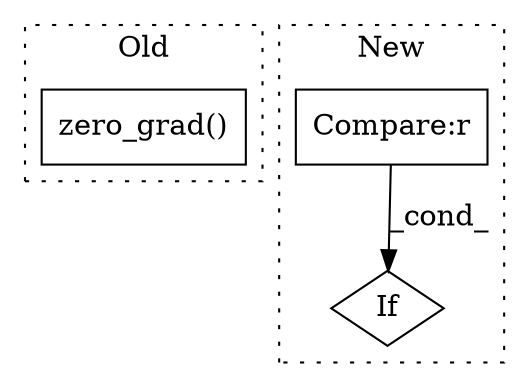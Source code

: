 digraph G {
subgraph cluster0 {
1 [label="zero_grad()" a="75" s="4332" l="21" shape="box"];
label = "Old";
style="dotted";
}
subgraph cluster1 {
2 [label="If" a="96" s="6640" l="41" shape="diamond"];
3 [label="Compare:r" a="40" s="6640" l="41" shape="box"];
label = "New";
style="dotted";
}
3 -> 2 [label="_cond_"];
}